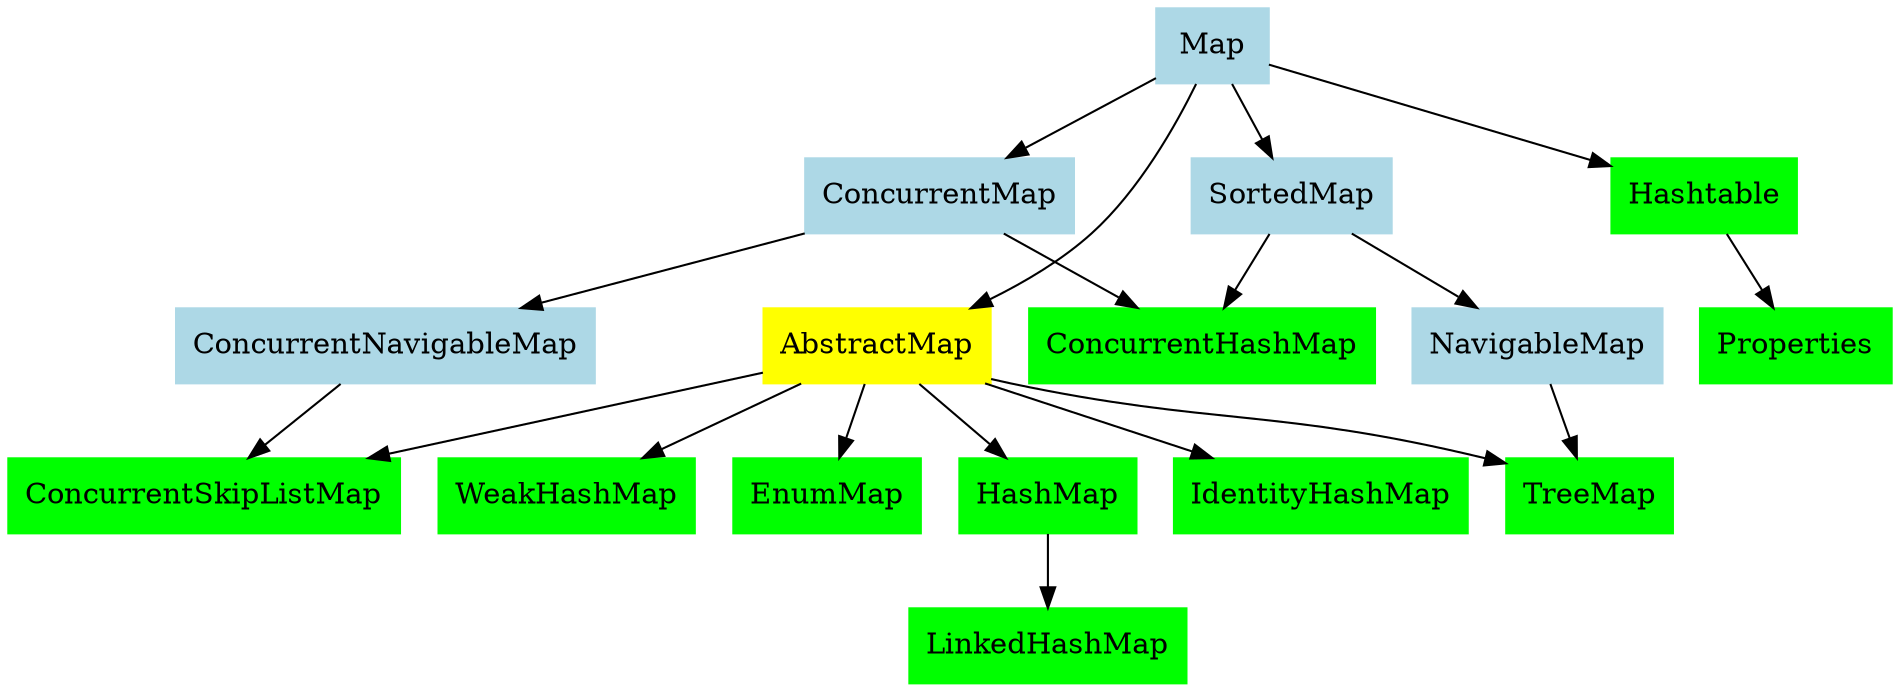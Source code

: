 digraph G {

	{
		// interfaces
		node [shape=box, style=filled, color=lightblue]
		Map; ConcurrentMap; NavigableMap; ConcurrentNavigableMap; SortedMap;
	}
	{
		// abstract 
		node [shape=box, style=filled, color=yellow];
		//rank = same;
		AbstractMap; 
	}

	{
		// classes 
		node [shape=box, style=filled, color=green];
		//rank = same;
		Hashtable; HashMap; IdentityHashMap; WeakHashMap; ConcurrentSkipListMap;
		EnumMap; TreeMap; LinkedHashMap; ConcurrentHashMap; Properties;
	}

	Map -> AbstractMap
	Map -> Hashtable
	Map -> ConcurrentMap
	Map -> SortedMap

	AbstractMap -> HashMap
	AbstractMap -> IdentityHashMap
	AbstractMap -> WeakHashMap
	AbstractMap -> ConcurrentSkipListMap
	AbstractMap -> EnumMap
	AbstractMap -> TreeMap
	
	HashMap -> LinkedHashMap

	SortedMap -> NavigableMap
	SortedMap -> ConcurrentHashMap

	ConcurrentMap -> ConcurrentHashMap
	ConcurrentMap -> ConcurrentNavigableMap

	ConcurrentNavigableMap -> ConcurrentSkipListMap

	NavigableMap -> TreeMap

	Hashtable -> Properties

}
